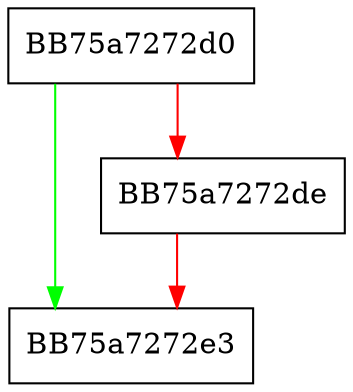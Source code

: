 digraph PostProcessRecords {
  node [shape="box"];
  graph [splines=ortho];
  BB75a7272d0 -> BB75a7272e3 [color="green"];
  BB75a7272d0 -> BB75a7272de [color="red"];
  BB75a7272de -> BB75a7272e3 [color="red"];
}